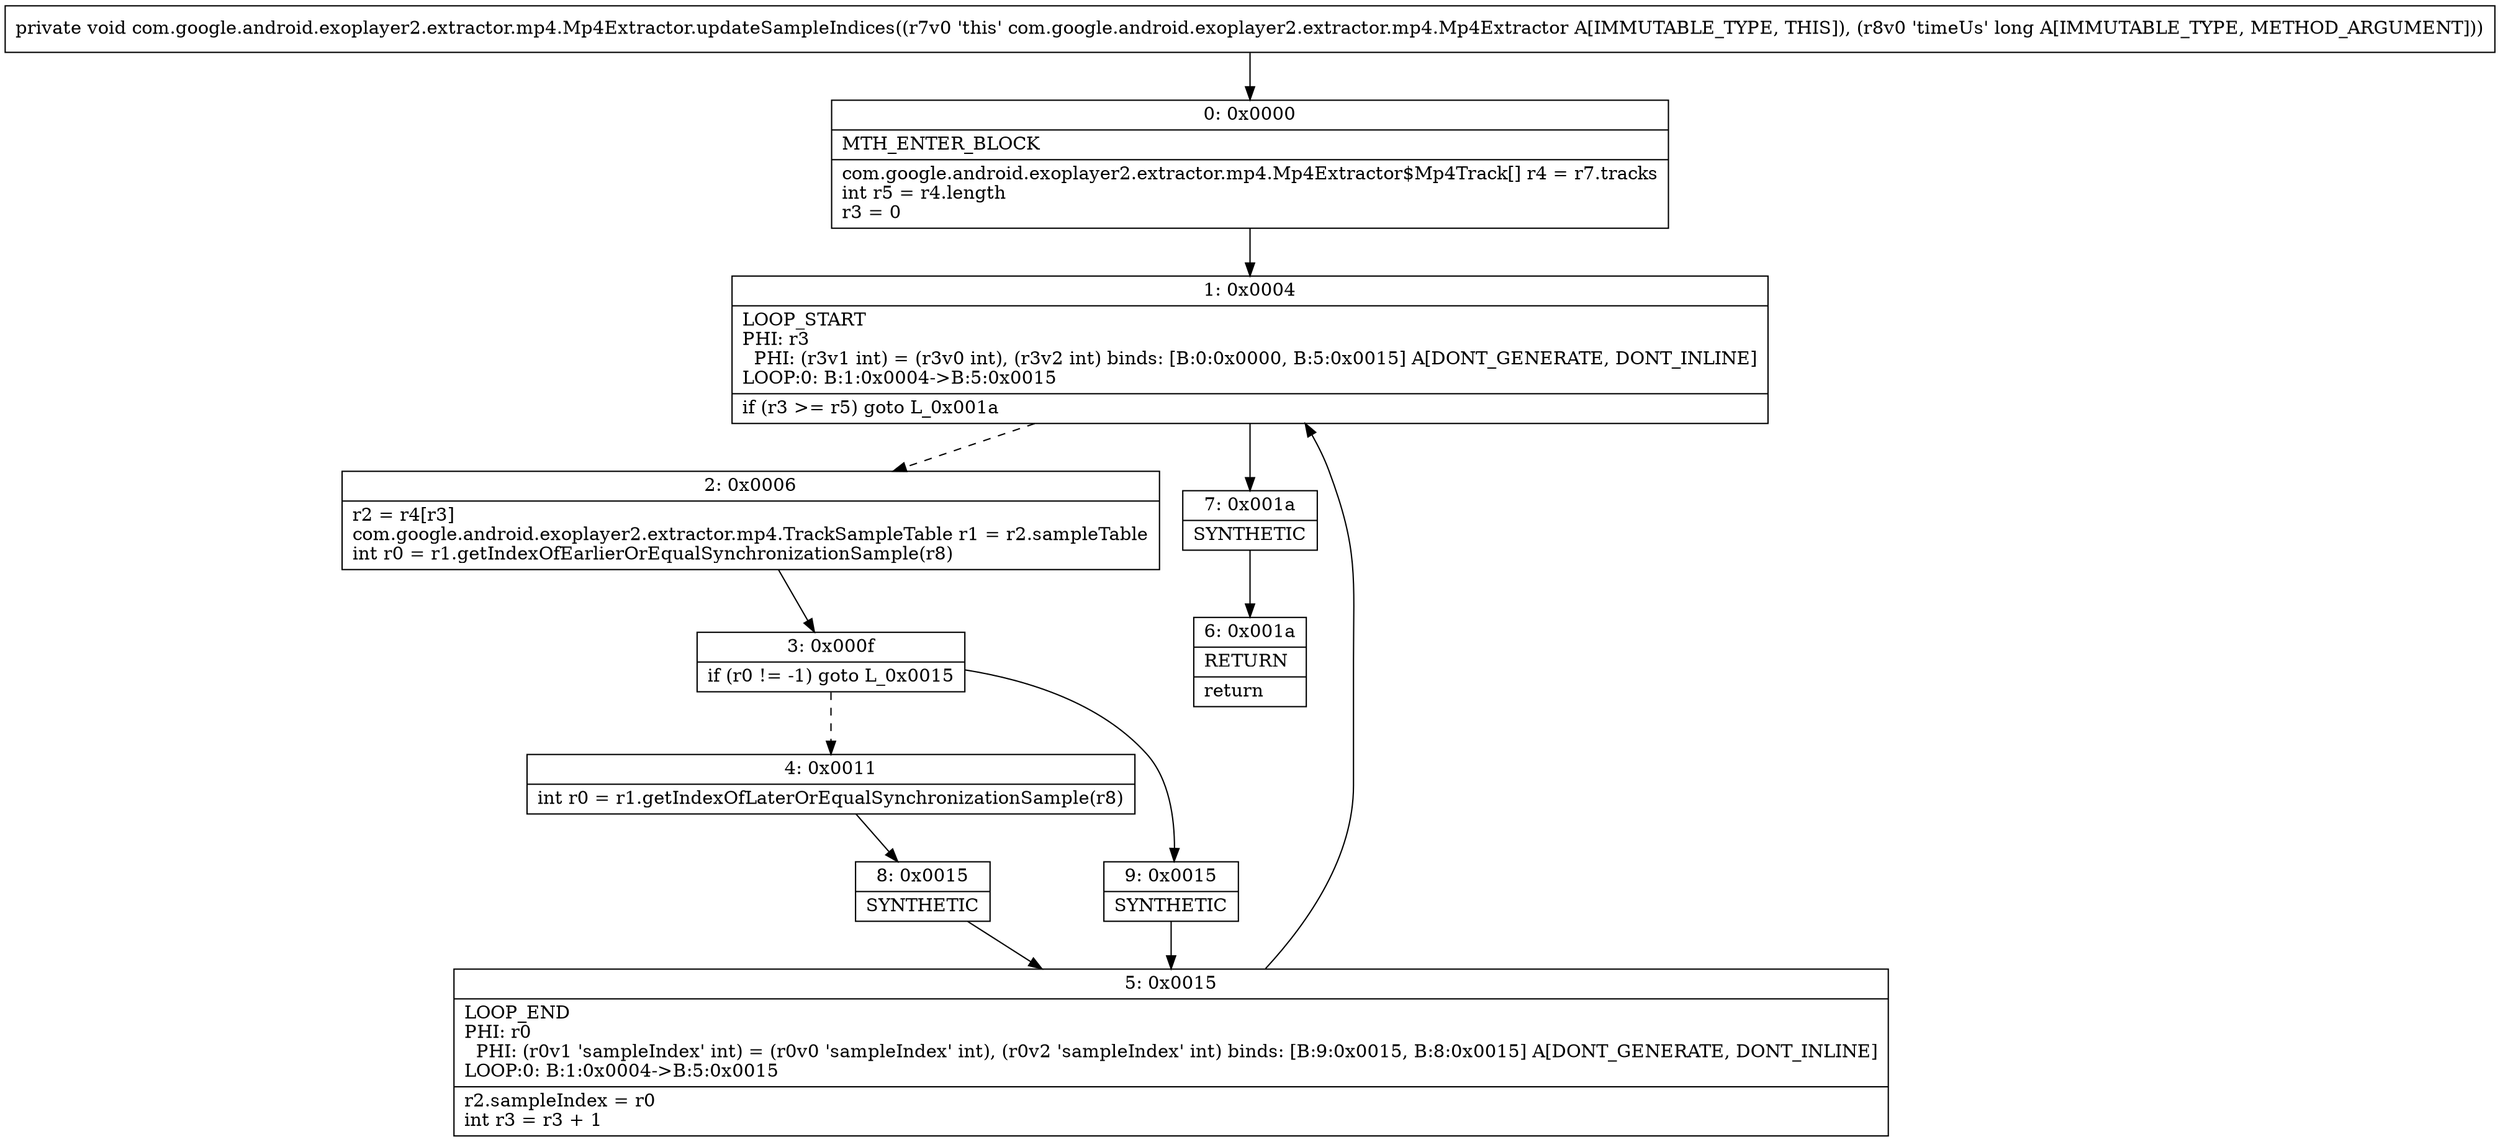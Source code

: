 digraph "CFG forcom.google.android.exoplayer2.extractor.mp4.Mp4Extractor.updateSampleIndices(J)V" {
Node_0 [shape=record,label="{0\:\ 0x0000|MTH_ENTER_BLOCK\l|com.google.android.exoplayer2.extractor.mp4.Mp4Extractor$Mp4Track[] r4 = r7.tracks\lint r5 = r4.length\lr3 = 0\l}"];
Node_1 [shape=record,label="{1\:\ 0x0004|LOOP_START\lPHI: r3 \l  PHI: (r3v1 int) = (r3v0 int), (r3v2 int) binds: [B:0:0x0000, B:5:0x0015] A[DONT_GENERATE, DONT_INLINE]\lLOOP:0: B:1:0x0004\-\>B:5:0x0015\l|if (r3 \>= r5) goto L_0x001a\l}"];
Node_2 [shape=record,label="{2\:\ 0x0006|r2 = r4[r3]\lcom.google.android.exoplayer2.extractor.mp4.TrackSampleTable r1 = r2.sampleTable\lint r0 = r1.getIndexOfEarlierOrEqualSynchronizationSample(r8)\l}"];
Node_3 [shape=record,label="{3\:\ 0x000f|if (r0 != \-1) goto L_0x0015\l}"];
Node_4 [shape=record,label="{4\:\ 0x0011|int r0 = r1.getIndexOfLaterOrEqualSynchronizationSample(r8)\l}"];
Node_5 [shape=record,label="{5\:\ 0x0015|LOOP_END\lPHI: r0 \l  PHI: (r0v1 'sampleIndex' int) = (r0v0 'sampleIndex' int), (r0v2 'sampleIndex' int) binds: [B:9:0x0015, B:8:0x0015] A[DONT_GENERATE, DONT_INLINE]\lLOOP:0: B:1:0x0004\-\>B:5:0x0015\l|r2.sampleIndex = r0\lint r3 = r3 + 1\l}"];
Node_6 [shape=record,label="{6\:\ 0x001a|RETURN\l|return\l}"];
Node_7 [shape=record,label="{7\:\ 0x001a|SYNTHETIC\l}"];
Node_8 [shape=record,label="{8\:\ 0x0015|SYNTHETIC\l}"];
Node_9 [shape=record,label="{9\:\ 0x0015|SYNTHETIC\l}"];
MethodNode[shape=record,label="{private void com.google.android.exoplayer2.extractor.mp4.Mp4Extractor.updateSampleIndices((r7v0 'this' com.google.android.exoplayer2.extractor.mp4.Mp4Extractor A[IMMUTABLE_TYPE, THIS]), (r8v0 'timeUs' long A[IMMUTABLE_TYPE, METHOD_ARGUMENT])) }"];
MethodNode -> Node_0;
Node_0 -> Node_1;
Node_1 -> Node_2[style=dashed];
Node_1 -> Node_7;
Node_2 -> Node_3;
Node_3 -> Node_4[style=dashed];
Node_3 -> Node_9;
Node_4 -> Node_8;
Node_5 -> Node_1;
Node_7 -> Node_6;
Node_8 -> Node_5;
Node_9 -> Node_5;
}

